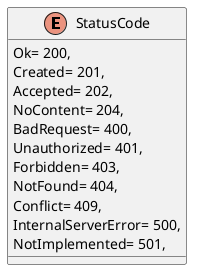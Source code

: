 @startuml
enum StatusCode {
    Ok= 200,
    Created= 201,
    Accepted= 202,
    NoContent= 204,
    BadRequest= 400,
    Unauthorized= 401,
    Forbidden= 403,
    NotFound= 404,
    Conflict= 409,
    InternalServerError= 500,
    NotImplemented= 501,
}
@enduml
